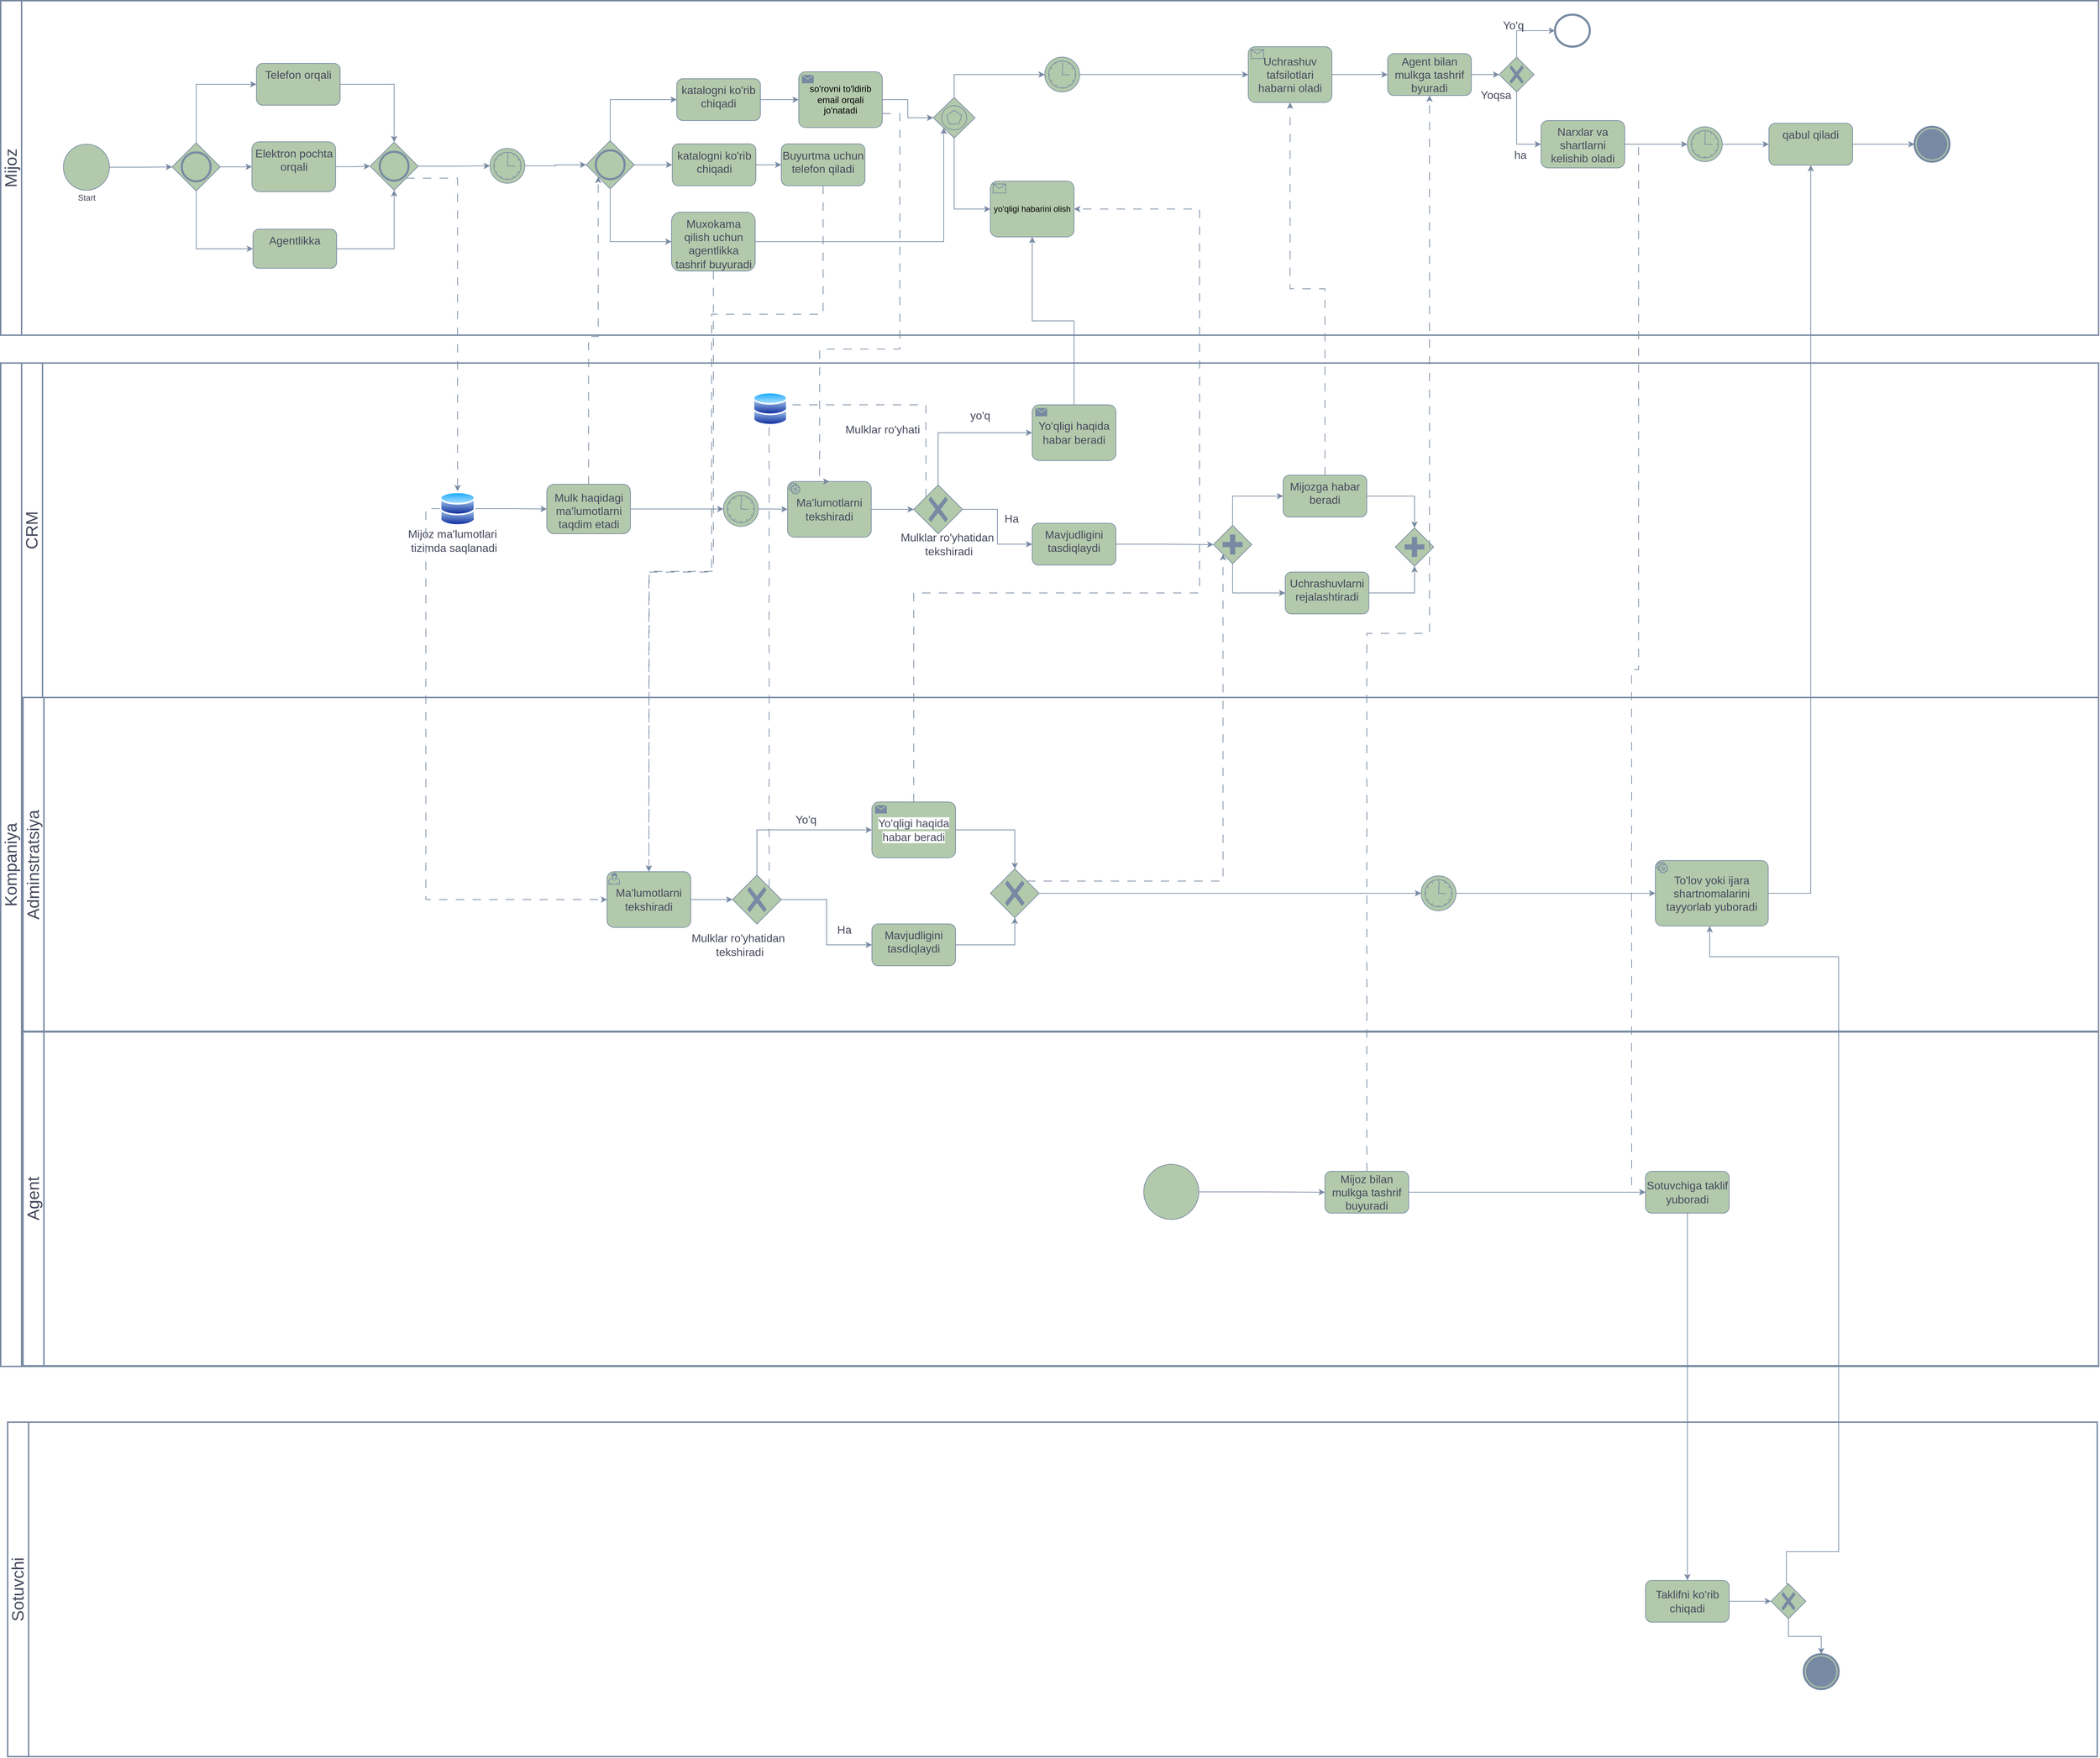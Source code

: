 <mxfile version="24.4.0" type="device">
  <diagram name="Page-1" id="Muw_IWnE4S_z9e0oEd0H">
    <mxGraphModel dx="4080" dy="2490" grid="1" gridSize="10" guides="1" tooltips="1" connect="1" arrows="1" fold="1" page="1" pageScale="1" pageWidth="850" pageHeight="1100" background="none" math="0" shadow="0">
      <root>
        <mxCell id="0" />
        <mxCell id="1" parent="0" />
        <mxCell id="P2PRxjS-ENiuFusFij3p-1" value="&lt;font style=&quot;font-size: 24px;&quot;&gt;Mijoz&lt;/font&gt;" style="swimlane;html=1;startSize=30;fontStyle=0;collapsible=0;horizontal=0;swimlaneLine=1;swimlaneFillColor=none;strokeWidth=2;whiteSpace=wrap;fillColor=none;strokeColor=#788AA3;labelBackgroundColor=none;fontColor=#46495D;" parent="1" vertex="1">
          <mxGeometry x="190" y="160" width="3010" height="480" as="geometry" />
        </mxCell>
        <mxCell id="P2PRxjS-ENiuFusFij3p-2" value="" style="ellipse;whiteSpace=wrap;html=1;aspect=fixed;fillColor=#B2C9AB;labelBackgroundColor=none;strokeColor=#788AA3;fontColor=#46495D;" parent="P2PRxjS-ENiuFusFij3p-1" vertex="1">
          <mxGeometry x="90" y="206" width="66" height="66" as="geometry" />
        </mxCell>
        <mxCell id="P2PRxjS-ENiuFusFij3p-15" value="&lt;font style=&quot;font-size: 16px;&quot;&gt;Telefon orqali&lt;/font&gt;" style="rounded=1;whiteSpace=wrap;html=1;verticalAlign=top;labelBackgroundColor=none;fillColor=#B2C9AB;fontSize=13;strokeColor=#788AA3;fontColor=#46495D;" parent="P2PRxjS-ENiuFusFij3p-1" vertex="1">
          <mxGeometry x="367" y="90" width="120" height="60" as="geometry" />
        </mxCell>
        <mxCell id="P2PRxjS-ENiuFusFij3p-35" value="" style="edgeStyle=orthogonalEdgeStyle;rounded=0;orthogonalLoop=1;jettySize=auto;html=1;labelBackgroundColor=none;strokeColor=#788AA3;fontColor=default;" parent="P2PRxjS-ENiuFusFij3p-1" source="P2PRxjS-ENiuFusFij3p-16" target="P2PRxjS-ENiuFusFij3p-34" edge="1">
          <mxGeometry relative="1" as="geometry" />
        </mxCell>
        <mxCell id="P2PRxjS-ENiuFusFij3p-16" value="" style="points=[[0.25,0.25,0],[0.5,0,0],[0.75,0.25,0],[1,0.5,0],[0.75,0.75,0],[0.5,1,0],[0.25,0.75,0],[0,0.5,0]];shape=mxgraph.bpmn.gateway2;html=1;verticalLabelPosition=bottom;labelBackgroundColor=none;verticalAlign=top;align=center;perimeter=rhombusPerimeter;outlineConnect=0;outline=end;symbol=general;fontSize=13;fillColor=#B2C9AB;strokeColor=#788AA3;fontColor=#46495D;" parent="P2PRxjS-ENiuFusFij3p-1" vertex="1">
          <mxGeometry x="530" y="203" width="69" height="69" as="geometry" />
        </mxCell>
        <mxCell id="P2PRxjS-ENiuFusFij3p-7" value="" style="edgeStyle=orthogonalEdgeStyle;rounded=0;orthogonalLoop=1;jettySize=auto;html=1;fontSize=13;exitX=1;exitY=0.5;exitDx=0;exitDy=0;entryX=0.5;entryY=0;entryDx=0;entryDy=0;entryPerimeter=0;labelBackgroundColor=none;strokeColor=#788AA3;fontColor=default;" parent="P2PRxjS-ENiuFusFij3p-1" source="P2PRxjS-ENiuFusFij3p-15" target="P2PRxjS-ENiuFusFij3p-16" edge="1">
          <mxGeometry relative="1" as="geometry">
            <mxPoint x="490" y="110" as="sourcePoint" />
            <mxPoint x="564" y="172" as="targetPoint" />
          </mxGeometry>
        </mxCell>
        <mxCell id="P2PRxjS-ENiuFusFij3p-37" value="" style="edgeStyle=orthogonalEdgeStyle;rounded=0;orthogonalLoop=1;jettySize=auto;html=1;entryX=0;entryY=0.5;entryDx=0;entryDy=0;entryPerimeter=0;labelBackgroundColor=none;strokeColor=#788AA3;fontColor=default;" parent="P2PRxjS-ENiuFusFij3p-1" source="P2PRxjS-ENiuFusFij3p-34" target="P2PRxjS-ENiuFusFij3p-42" edge="1">
          <mxGeometry relative="1" as="geometry">
            <mxPoint x="827" y="237" as="targetPoint" />
          </mxGeometry>
        </mxCell>
        <mxCell id="P2PRxjS-ENiuFusFij3p-34" value="" style="points=[[0.145,0.145,0],[0.5,0,0],[0.855,0.145,0],[1,0.5,0],[0.855,0.855,0],[0.5,1,0],[0.145,0.855,0],[0,0.5,0]];shape=mxgraph.bpmn.event;html=1;verticalLabelPosition=bottom;labelBackgroundColor=none;verticalAlign=top;align=center;perimeter=ellipsePerimeter;outlineConnect=0;aspect=fixed;outline=standard;symbol=timer;fillColor=#B2C9AB;strokeColor=#788AA3;fontColor=#46495D;" parent="P2PRxjS-ENiuFusFij3p-1" vertex="1">
          <mxGeometry x="702" y="212" width="50" height="50" as="geometry" />
        </mxCell>
        <mxCell id="P2PRxjS-ENiuFusFij3p-41" value="" style="edgeStyle=orthogonalEdgeStyle;rounded=0;orthogonalLoop=1;jettySize=auto;html=1;exitX=0.5;exitY=0;exitDx=0;exitDy=0;exitPerimeter=0;entryX=0;entryY=0.5;entryDx=0;entryDy=0;fontSize=13;labelBackgroundColor=none;strokeColor=#788AA3;fontColor=default;" parent="P2PRxjS-ENiuFusFij3p-1" source="P2PRxjS-ENiuFusFij3p-42" target="P2PRxjS-ENiuFusFij3p-53" edge="1">
          <mxGeometry relative="1" as="geometry">
            <mxPoint x="964" y="141" as="targetPoint" />
          </mxGeometry>
        </mxCell>
        <mxCell id="P2PRxjS-ENiuFusFij3p-42" value="" style="points=[[0.25,0.25,0],[0.5,0,0],[0.75,0.25,0],[1,0.5,0],[0.75,0.75,0],[0.5,1,0],[0.25,0.75,0],[0,0.5,0]];shape=mxgraph.bpmn.gateway2;html=1;verticalLabelPosition=bottom;labelBackgroundColor=none;verticalAlign=top;align=center;perimeter=rhombusPerimeter;outlineConnect=0;outline=end;symbol=general;fontSize=13;fillColor=#B2C9AB;strokeColor=#788AA3;fontColor=#46495D;" parent="P2PRxjS-ENiuFusFij3p-1" vertex="1">
          <mxGeometry x="840" y="201" width="69" height="69" as="geometry" />
        </mxCell>
        <mxCell id="oHsVKW4s08puyOvw8_Gr-60" value="" style="edgeStyle=orthogonalEdgeStyle;rounded=0;orthogonalLoop=1;jettySize=auto;html=1;entryX=0;entryY=0.5;entryDx=0;entryDy=0;entryPerimeter=0;labelBackgroundColor=none;strokeColor=#788AA3;fontColor=default;" parent="P2PRxjS-ENiuFusFij3p-1" source="P2PRxjS-ENiuFusFij3p-46" target="oHsVKW4s08puyOvw8_Gr-61" edge="1">
          <mxGeometry relative="1" as="geometry">
            <mxPoint x="1343" y="142" as="targetPoint" />
          </mxGeometry>
        </mxCell>
        <mxCell id="P2PRxjS-ENiuFusFij3p-46" value="&lt;font color=&quot;#000000&quot; style=&quot;font-size: 13px;&quot;&gt;so&#39;rovni to&#39;ldirib email orqali jo&#39;natadi&lt;/font&gt;" style="points=[[0.25,0,0],[0.5,0,0],[0.75,0,0],[1,0.25,0],[1,0.5,0],[1,0.75,0],[0.75,1,0],[0.5,1,0],[0.25,1,0],[0,0.75,0],[0,0.5,0],[0,0.25,0]];shape=mxgraph.bpmn.task;whiteSpace=wrap;rectStyle=rounded;size=10;html=1;container=1;expand=0;collapsible=0;taskMarker=send;fillColor=#B2C9AB;fontColor=#46495D;strokeColor=#788AA3;fontSize=13;labelBackgroundColor=none;" parent="P2PRxjS-ENiuFusFij3p-1" vertex="1">
          <mxGeometry x="1145" y="102" width="120" height="80" as="geometry" />
        </mxCell>
        <mxCell id="UhhCAGkZHBLFQep3mg-K-10" value="" style="edgeStyle=orthogonalEdgeStyle;rounded=0;orthogonalLoop=1;jettySize=auto;html=1;entryX=0.25;entryY=0.75;entryDx=0;entryDy=0;entryPerimeter=0;labelBackgroundColor=none;strokeColor=#788AA3;fontColor=default;" parent="P2PRxjS-ENiuFusFij3p-1" source="P2PRxjS-ENiuFusFij3p-48" target="oHsVKW4s08puyOvw8_Gr-61" edge="1">
          <mxGeometry relative="1" as="geometry">
            <mxPoint x="1162.5" y="345.818" as="targetPoint" />
          </mxGeometry>
        </mxCell>
        <mxCell id="P2PRxjS-ENiuFusFij3p-48" value="&lt;font style=&quot;font-size: 16px;&quot;&gt;Muxokama qilish uchun agentlikka tashrif buyuradi&lt;/font&gt;" style="rounded=1;whiteSpace=wrap;html=1;verticalAlign=top;labelBackgroundColor=none;fillColor=#B2C9AB;fontSize=13;strokeColor=#788AA3;fontColor=#46495D;" parent="P2PRxjS-ENiuFusFij3p-1" vertex="1">
          <mxGeometry x="962.5" y="303.5" width="120" height="84.5" as="geometry" />
        </mxCell>
        <mxCell id="P2PRxjS-ENiuFusFij3p-49" value="" style="edgeStyle=orthogonalEdgeStyle;rounded=0;orthogonalLoop=1;jettySize=auto;html=1;exitX=0.5;exitY=1;exitDx=0;exitDy=0;exitPerimeter=0;entryX=0;entryY=0.5;entryDx=0;entryDy=0;fontSize=13;labelBackgroundColor=none;strokeColor=#788AA3;fontColor=default;" parent="P2PRxjS-ENiuFusFij3p-1" source="P2PRxjS-ENiuFusFij3p-42" target="P2PRxjS-ENiuFusFij3p-48" edge="1">
          <mxGeometry relative="1" as="geometry" />
        </mxCell>
        <mxCell id="oHsVKW4s08puyOvw8_Gr-54" value="" style="edgeStyle=orthogonalEdgeStyle;rounded=0;orthogonalLoop=1;jettySize=auto;html=1;labelBackgroundColor=none;strokeColor=#788AA3;fontColor=default;" parent="P2PRxjS-ENiuFusFij3p-1" source="P2PRxjS-ENiuFusFij3p-51" target="P2PRxjS-ENiuFusFij3p-54" edge="1">
          <mxGeometry relative="1" as="geometry" />
        </mxCell>
        <mxCell id="P2PRxjS-ENiuFusFij3p-51" value="&lt;font style=&quot;font-size: 16px;&quot;&gt;katalogni ko&#39;rib chiqadi&lt;/font&gt;" style="rounded=1;whiteSpace=wrap;html=1;verticalAlign=top;labelBackgroundColor=none;fillColor=#B2C9AB;fontSize=13;strokeColor=#788AA3;fontColor=#46495D;" parent="P2PRxjS-ENiuFusFij3p-1" vertex="1">
          <mxGeometry x="963.5" y="205.5" width="120" height="60" as="geometry" />
        </mxCell>
        <mxCell id="P2PRxjS-ENiuFusFij3p-52" value="" style="edgeStyle=orthogonalEdgeStyle;rounded=0;orthogonalLoop=1;jettySize=auto;html=1;fontSize=13;labelBackgroundColor=none;strokeColor=#788AA3;fontColor=default;" parent="P2PRxjS-ENiuFusFij3p-1" source="P2PRxjS-ENiuFusFij3p-42" target="P2PRxjS-ENiuFusFij3p-51" edge="1">
          <mxGeometry relative="1" as="geometry" />
        </mxCell>
        <mxCell id="oHsVKW4s08puyOvw8_Gr-56" value="" style="edgeStyle=orthogonalEdgeStyle;rounded=0;orthogonalLoop=1;jettySize=auto;html=1;entryX=0;entryY=0.5;entryDx=0;entryDy=0;entryPerimeter=0;labelBackgroundColor=none;strokeColor=#788AA3;fontColor=default;" parent="P2PRxjS-ENiuFusFij3p-1" source="P2PRxjS-ENiuFusFij3p-53" target="P2PRxjS-ENiuFusFij3p-46" edge="1">
          <mxGeometry relative="1" as="geometry">
            <mxPoint x="1170" y="142" as="targetPoint" />
          </mxGeometry>
        </mxCell>
        <mxCell id="P2PRxjS-ENiuFusFij3p-53" value="&lt;font style=&quot;font-size: 16px;&quot;&gt;katalogni ko&#39;rib chiqadi&lt;/font&gt;" style="rounded=1;whiteSpace=wrap;html=1;verticalAlign=top;labelBackgroundColor=none;fillColor=#B2C9AB;fontSize=13;strokeColor=#788AA3;fontColor=#46495D;" parent="P2PRxjS-ENiuFusFij3p-1" vertex="1">
          <mxGeometry x="970" y="112" width="120" height="60" as="geometry" />
        </mxCell>
        <mxCell id="P2PRxjS-ENiuFusFij3p-54" value="&lt;span style=&quot;font-size: 16px;&quot;&gt;Buyurtma uchun telefon qiladi&lt;/span&gt;" style="rounded=1;whiteSpace=wrap;html=1;verticalAlign=top;labelBackgroundColor=none;fillColor=#B2C9AB;fontSize=13;strokeColor=#788AA3;fontColor=#46495D;" parent="P2PRxjS-ENiuFusFij3p-1" vertex="1">
          <mxGeometry x="1120" y="205.5" width="120" height="60" as="geometry" />
        </mxCell>
        <mxCell id="oHsVKW4s08puyOvw8_Gr-64" value="" style="edgeStyle=orthogonalEdgeStyle;rounded=0;orthogonalLoop=1;jettySize=auto;html=1;entryX=0;entryY=0.5;entryDx=0;entryDy=0;entryPerimeter=0;exitX=0.5;exitY=1;exitDx=0;exitDy=0;exitPerimeter=0;labelBackgroundColor=none;strokeColor=#788AA3;fontColor=default;" parent="P2PRxjS-ENiuFusFij3p-1" source="oHsVKW4s08puyOvw8_Gr-61" target="oHsVKW4s08puyOvw8_Gr-62" edge="1">
          <mxGeometry relative="1" as="geometry">
            <mxPoint x="1436" y="142" as="targetPoint" />
          </mxGeometry>
        </mxCell>
        <mxCell id="oHsVKW4s08puyOvw8_Gr-68" value="" style="edgeStyle=orthogonalEdgeStyle;rounded=0;orthogonalLoop=1;jettySize=auto;html=1;exitX=0.5;exitY=0;exitDx=0;exitDy=0;exitPerimeter=0;entryX=0;entryY=0.5;entryDx=0;entryDy=0;entryPerimeter=0;labelBackgroundColor=none;strokeColor=#788AA3;fontColor=default;" parent="P2PRxjS-ENiuFusFij3p-1" source="oHsVKW4s08puyOvw8_Gr-61" target="oHsVKW4s08puyOvw8_Gr-67" edge="1">
          <mxGeometry relative="1" as="geometry" />
        </mxCell>
        <mxCell id="oHsVKW4s08puyOvw8_Gr-61" value="" style="points=[[0.25,0.25,0],[0.5,0,0],[0.75,0.25,0],[1,0.5,0],[0.75,0.75,0],[0.5,1,0],[0.25,0.75,0],[0,0.5,0]];shape=mxgraph.bpmn.gateway2;html=1;verticalLabelPosition=bottom;labelBackgroundColor=none;verticalAlign=top;align=center;perimeter=rhombusPerimeter;outlineConnect=0;outline=eventInt;symbol=multiple;fillColor=#B2C9AB;strokeColor=#788AA3;fontColor=#46495D;" parent="P2PRxjS-ENiuFusFij3p-1" vertex="1">
          <mxGeometry x="1338" y="139" width="60" height="58" as="geometry" />
        </mxCell>
        <mxCell id="oHsVKW4s08puyOvw8_Gr-62" value="&lt;font color=&quot;#000000&quot;&gt;yo&#39;qligi habarini olish&lt;/font&gt;" style="points=[[0.25,0,0],[0.5,0,0],[0.75,0,0],[1,0.25,0],[1,0.5,0],[1,0.75,0],[0.75,1,0],[0.5,1,0],[0.25,1,0],[0,0.75,0],[0,0.5,0],[0,0.25,0]];shape=mxgraph.bpmn.task;whiteSpace=wrap;rectStyle=rounded;size=10;html=1;container=1;expand=0;collapsible=0;taskMarker=receive;fillColor=#B2C9AB;fontColor=#46495D;strokeColor=#788AA3;labelBackgroundColor=none;" parent="P2PRxjS-ENiuFusFij3p-1" vertex="1">
          <mxGeometry x="1420" y="259" width="120" height="80" as="geometry" />
        </mxCell>
        <mxCell id="UhhCAGkZHBLFQep3mg-K-33" value="" style="edgeStyle=orthogonalEdgeStyle;rounded=0;orthogonalLoop=1;jettySize=auto;html=1;entryX=0;entryY=0.5;entryDx=0;entryDy=0;entryPerimeter=0;labelBackgroundColor=none;strokeColor=#788AA3;fontColor=default;" parent="P2PRxjS-ENiuFusFij3p-1" source="oHsVKW4s08puyOvw8_Gr-67" target="UhhCAGkZHBLFQep3mg-K-34" edge="1">
          <mxGeometry relative="1" as="geometry">
            <mxPoint x="1760" y="105" as="targetPoint" />
          </mxGeometry>
        </mxCell>
        <mxCell id="oHsVKW4s08puyOvw8_Gr-67" value="" style="points=[[0.145,0.145,0],[0.5,0,0],[0.855,0.145,0],[1,0.5,0],[0.855,0.855,0],[0.5,1,0],[0.145,0.855,0],[0,0.5,0]];shape=mxgraph.bpmn.event;html=1;verticalLabelPosition=bottom;labelBackgroundColor=none;verticalAlign=top;align=center;perimeter=ellipsePerimeter;outlineConnect=0;aspect=fixed;outline=standard;symbol=timer;fillColor=#B2C9AB;strokeColor=#788AA3;fontColor=#46495D;" parent="P2PRxjS-ENiuFusFij3p-1" vertex="1">
          <mxGeometry x="1498" y="81" width="50" height="50" as="geometry" />
        </mxCell>
        <mxCell id="eRB11h-_Cm3Q-JwmmqmC-2" value="" style="edgeStyle=orthogonalEdgeStyle;rounded=0;orthogonalLoop=1;jettySize=auto;html=1;labelBackgroundColor=none;strokeColor=#788AA3;fontColor=default;" parent="P2PRxjS-ENiuFusFij3p-1" source="UhhCAGkZHBLFQep3mg-K-34" target="eRB11h-_Cm3Q-JwmmqmC-1" edge="1">
          <mxGeometry relative="1" as="geometry" />
        </mxCell>
        <mxCell id="UhhCAGkZHBLFQep3mg-K-34" value="&lt;font style=&quot;font-size: 16px;&quot;&gt;Uchrashuv tafsilotlari habarni oladi&lt;/font&gt;" style="points=[[0.25,0,0],[0.5,0,0],[0.75,0,0],[1,0.25,0],[1,0.5,0],[1,0.75,0],[0.75,1,0],[0.5,1,0],[0.25,1,0],[0,0.75,0],[0,0.5,0],[0,0.25,0]];shape=mxgraph.bpmn.task;whiteSpace=wrap;rectStyle=rounded;size=10;html=1;container=1;expand=0;collapsible=0;taskMarker=receive;fillColor=#B2C9AB;labelBackgroundColor=none;strokeColor=#788AA3;fontColor=#46495D;" parent="P2PRxjS-ENiuFusFij3p-1" vertex="1">
          <mxGeometry x="1790" y="66" width="120" height="80" as="geometry" />
        </mxCell>
        <mxCell id="eRB11h-_Cm3Q-JwmmqmC-4" value="" style="edgeStyle=orthogonalEdgeStyle;rounded=0;orthogonalLoop=1;jettySize=auto;html=1;labelBackgroundColor=none;strokeColor=#788AA3;fontColor=default;" parent="P2PRxjS-ENiuFusFij3p-1" source="eRB11h-_Cm3Q-JwmmqmC-1" target="eRB11h-_Cm3Q-JwmmqmC-3" edge="1">
          <mxGeometry relative="1" as="geometry" />
        </mxCell>
        <mxCell id="eRB11h-_Cm3Q-JwmmqmC-1" value="&lt;font style=&quot;font-size: 16px;&quot;&gt;Agent bilan mulkga tashrif byuradi&lt;/font&gt;" style="rounded=1;whiteSpace=wrap;html=1;fillColor=#B2C9AB;labelBackgroundColor=none;strokeColor=#788AA3;fontColor=#46495D;" parent="P2PRxjS-ENiuFusFij3p-1" vertex="1">
          <mxGeometry x="1990" y="76" width="120" height="60" as="geometry" />
        </mxCell>
        <mxCell id="eRB11h-_Cm3Q-JwmmqmC-6" value="" style="edgeStyle=orthogonalEdgeStyle;rounded=0;orthogonalLoop=1;jettySize=auto;html=1;exitX=0.5;exitY=1;exitDx=0;exitDy=0;exitPerimeter=0;entryX=0;entryY=0.5;entryDx=0;entryDy=0;labelBackgroundColor=none;strokeColor=#788AA3;fontColor=default;" parent="P2PRxjS-ENiuFusFij3p-1" source="eRB11h-_Cm3Q-JwmmqmC-3" target="eRB11h-_Cm3Q-JwmmqmC-5" edge="1">
          <mxGeometry relative="1" as="geometry" />
        </mxCell>
        <mxCell id="eRB11h-_Cm3Q-JwmmqmC-8" value="" style="edgeStyle=orthogonalEdgeStyle;rounded=0;orthogonalLoop=1;jettySize=auto;html=1;exitX=0.5;exitY=0;exitDx=0;exitDy=0;exitPerimeter=0;entryX=0;entryY=0.5;entryDx=0;entryDy=0;labelBackgroundColor=none;strokeColor=#788AA3;fontColor=default;" parent="P2PRxjS-ENiuFusFij3p-1" source="eRB11h-_Cm3Q-JwmmqmC-3" target="eRB11h-_Cm3Q-JwmmqmC-7" edge="1">
          <mxGeometry relative="1" as="geometry" />
        </mxCell>
        <mxCell id="eRB11h-_Cm3Q-JwmmqmC-3" value="" style="points=[[0.25,0.25,0],[0.5,0,0],[0.75,0.25,0],[1,0.5,0],[0.75,0.75,0],[0.5,1,0],[0.25,0.75,0],[0,0.5,0]];shape=mxgraph.bpmn.gateway2;html=1;verticalLabelPosition=bottom;labelBackgroundColor=none;verticalAlign=top;align=center;perimeter=rhombusPerimeter;outlineConnect=0;outline=none;symbol=none;gwType=exclusive;fillColor=#B2C9AB;strokeColor=#788AA3;fontColor=#46495D;" parent="P2PRxjS-ENiuFusFij3p-1" vertex="1">
          <mxGeometry x="2150" y="81" width="50" height="50" as="geometry" />
        </mxCell>
        <mxCell id="7A8SeE4ZZcoJe42ARwbm-13" value="" style="edgeStyle=orthogonalEdgeStyle;rounded=0;orthogonalLoop=1;jettySize=auto;html=1;entryX=0;entryY=0.5;entryDx=0;entryDy=0;entryPerimeter=0;labelBackgroundColor=none;strokeColor=#788AA3;fontColor=default;" parent="P2PRxjS-ENiuFusFij3p-1" source="eRB11h-_Cm3Q-JwmmqmC-5" target="7A8SeE4ZZcoJe42ARwbm-14" edge="1">
          <mxGeometry relative="1" as="geometry">
            <mxPoint x="2410" y="206" as="targetPoint" />
          </mxGeometry>
        </mxCell>
        <mxCell id="eRB11h-_Cm3Q-JwmmqmC-5" value="&lt;font style=&quot;font-size: 16px;&quot;&gt;Narxlar va shartlarni kelishib oladi&lt;/font&gt;" style="rounded=1;whiteSpace=wrap;html=1;verticalAlign=top;labelBackgroundColor=none;fillColor=#B2C9AB;strokeColor=#788AA3;fontColor=#46495D;" parent="P2PRxjS-ENiuFusFij3p-1" vertex="1">
          <mxGeometry x="2210" y="172" width="120" height="68" as="geometry" />
        </mxCell>
        <mxCell id="eRB11h-_Cm3Q-JwmmqmC-7" value="" style="ellipse;whiteSpace=wrap;html=1;verticalAlign=top;labelBackgroundColor=none;fillColor=none;strokeWidth=3;strokeColor=#788AA3;fontColor=#46495D;" parent="P2PRxjS-ENiuFusFij3p-1" vertex="1">
          <mxGeometry x="2230" y="20" width="50" height="46" as="geometry" />
        </mxCell>
        <mxCell id="LVRPw6VcrYRV_mDkY6FG-1" value="&lt;font style=&quot;font-size: 16px;&quot;&gt;Yoqsa&lt;/font&gt;" style="text;html=1;align=center;verticalAlign=middle;resizable=0;points=[];autosize=1;strokeColor=none;fillColor=none;labelBackgroundColor=none;fontColor=#46495D;" parent="P2PRxjS-ENiuFusFij3p-1" vertex="1">
          <mxGeometry x="2110" y="120" width="70" height="30" as="geometry" />
        </mxCell>
        <mxCell id="LVRPw6VcrYRV_mDkY6FG-2" value="&lt;font style=&quot;font-size: 16px;&quot;&gt;ha&lt;/font&gt;" style="text;html=1;align=center;verticalAlign=middle;resizable=0;points=[];autosize=1;strokeColor=none;fillColor=none;labelBackgroundColor=none;fontColor=#46495D;" parent="P2PRxjS-ENiuFusFij3p-1" vertex="1">
          <mxGeometry x="2160" y="206" width="40" height="30" as="geometry" />
        </mxCell>
        <mxCell id="LVRPw6VcrYRV_mDkY6FG-3" value="&lt;span style=&quot;font-size: 16px;&quot;&gt;Yo&#39;q&lt;/span&gt;" style="text;html=1;align=center;verticalAlign=middle;resizable=0;points=[];autosize=1;strokeColor=none;fillColor=none;labelBackgroundColor=none;fontColor=#46495D;" parent="P2PRxjS-ENiuFusFij3p-1" vertex="1">
          <mxGeometry x="2145" y="20" width="50" height="30" as="geometry" />
        </mxCell>
        <mxCell id="7A8SeE4ZZcoJe42ARwbm-44" value="" style="edgeStyle=orthogonalEdgeStyle;rounded=0;orthogonalLoop=1;jettySize=auto;html=1;labelBackgroundColor=none;strokeColor=#788AA3;fontColor=default;" parent="P2PRxjS-ENiuFusFij3p-1" source="7A8SeE4ZZcoJe42ARwbm-14" target="7A8SeE4ZZcoJe42ARwbm-43" edge="1">
          <mxGeometry relative="1" as="geometry" />
        </mxCell>
        <mxCell id="7A8SeE4ZZcoJe42ARwbm-14" value="" style="points=[[0.145,0.145,0],[0.5,0,0],[0.855,0.145,0],[1,0.5,0],[0.855,0.855,0],[0.5,1,0],[0.145,0.855,0],[0,0.5,0]];shape=mxgraph.bpmn.event;html=1;verticalLabelPosition=bottom;labelBackgroundColor=none;verticalAlign=top;align=center;perimeter=ellipsePerimeter;outlineConnect=0;aspect=fixed;outline=standard;symbol=timer;fillColor=#B2C9AB;strokeColor=#788AA3;fontColor=#46495D;" parent="P2PRxjS-ENiuFusFij3p-1" vertex="1">
          <mxGeometry x="2420" y="181" width="50" height="50" as="geometry" />
        </mxCell>
        <mxCell id="7A8SeE4ZZcoJe42ARwbm-48" value="" style="edgeStyle=orthogonalEdgeStyle;rounded=0;orthogonalLoop=1;jettySize=auto;html=1;entryX=0;entryY=0.5;entryDx=0;entryDy=0;entryPerimeter=0;labelBackgroundColor=none;strokeColor=#788AA3;fontColor=default;" parent="P2PRxjS-ENiuFusFij3p-1" source="7A8SeE4ZZcoJe42ARwbm-43" target="7A8SeE4ZZcoJe42ARwbm-49" edge="1">
          <mxGeometry relative="1" as="geometry">
            <mxPoint x="2757" y="193" as="targetPoint" />
          </mxGeometry>
        </mxCell>
        <mxCell id="7A8SeE4ZZcoJe42ARwbm-43" value="&lt;font style=&quot;font-size: 16px;&quot;&gt;qabul qiladi&lt;/font&gt;" style="rounded=1;whiteSpace=wrap;html=1;verticalAlign=top;labelBackgroundColor=none;fillColor=#B2C9AB;strokeColor=#788AA3;fontColor=#46495D;" parent="P2PRxjS-ENiuFusFij3p-1" vertex="1">
          <mxGeometry x="2537" y="176" width="120" height="60" as="geometry" />
        </mxCell>
        <mxCell id="7A8SeE4ZZcoJe42ARwbm-49" value="" style="points=[[0.145,0.145,0],[0.5,0,0],[0.855,0.145,0],[1,0.5,0],[0.855,0.855,0],[0.5,1,0],[0.145,0.855,0],[0,0.5,0]];shape=mxgraph.bpmn.event;html=1;verticalLabelPosition=bottom;labelBackgroundColor=none;verticalAlign=top;align=center;perimeter=ellipsePerimeter;outlineConnect=0;aspect=fixed;outline=end;symbol=terminate;strokeColor=#788AA3;fillColor=#B2C9AB;fontColor=#46495D;" parent="P2PRxjS-ENiuFusFij3p-1" vertex="1">
          <mxGeometry x="2746" y="181" width="50" height="50" as="geometry" />
        </mxCell>
        <mxCell id="lbNyZvFN1gNNuM-VYgv_-1" value="Start&lt;div&gt;&lt;br&gt;&lt;/div&gt;" style="text;html=1;align=center;verticalAlign=middle;resizable=0;points=[];autosize=1;strokeColor=none;fillColor=none;labelBackgroundColor=none;fontColor=#46495D;" parent="P2PRxjS-ENiuFusFij3p-1" vertex="1">
          <mxGeometry x="98" y="270" width="50" height="40" as="geometry" />
        </mxCell>
        <mxCell id="P2PRxjS-ENiuFusFij3p-3" value="" style="edgeStyle=orthogonalEdgeStyle;rounded=0;orthogonalLoop=1;jettySize=auto;html=1;exitX=0.5;exitY=0;exitDx=0;exitDy=0;exitPerimeter=0;entryX=0;entryY=0.5;entryDx=0;entryDy=0;fontSize=13;labelBackgroundColor=none;strokeColor=#788AA3;fontColor=default;" parent="1" source="P2PRxjS-ENiuFusFij3p-6" target="P2PRxjS-ENiuFusFij3p-15" edge="1">
          <mxGeometry relative="1" as="geometry">
            <mxPoint x="554" y="209" as="targetPoint" />
          </mxGeometry>
        </mxCell>
        <mxCell id="P2PRxjS-ENiuFusFij3p-4" value="" style="edgeStyle=orthogonalEdgeStyle;rounded=0;orthogonalLoop=1;jettySize=auto;html=1;fontSize=13;labelBackgroundColor=none;strokeColor=#788AA3;fontColor=default;" parent="1" source="P2PRxjS-ENiuFusFij3p-6" target="P2PRxjS-ENiuFusFij3p-9" edge="1">
          <mxGeometry relative="1" as="geometry" />
        </mxCell>
        <mxCell id="P2PRxjS-ENiuFusFij3p-5" value="" style="edgeStyle=orthogonalEdgeStyle;rounded=0;orthogonalLoop=1;jettySize=auto;html=1;entryX=0;entryY=0.5;entryDx=0;entryDy=0;exitX=0.5;exitY=1;exitDx=0;exitDy=0;exitPerimeter=0;fontSize=13;labelBackgroundColor=none;strokeColor=#788AA3;fontColor=default;" parent="1" source="P2PRxjS-ENiuFusFij3p-6" target="P2PRxjS-ENiuFusFij3p-11" edge="1">
          <mxGeometry relative="1" as="geometry" />
        </mxCell>
        <mxCell id="P2PRxjS-ENiuFusFij3p-6" value="" style="points=[[0.25,0.25,0],[0.5,0,0],[0.75,0.25,0],[1,0.5,0],[0.75,0.75,0],[0.5,1,0],[0.25,0.75,0],[0,0.5,0]];shape=mxgraph.bpmn.gateway2;html=1;verticalLabelPosition=bottom;labelBackgroundColor=none;verticalAlign=top;align=center;perimeter=rhombusPerimeter;outlineConnect=0;outline=end;symbol=general;fontSize=13;fillColor=#B2C9AB;strokeColor=#788AA3;fontColor=#46495D;" parent="1" vertex="1">
          <mxGeometry x="436" y="364" width="69" height="69" as="geometry" />
        </mxCell>
        <mxCell id="P2PRxjS-ENiuFusFij3p-8" value="" style="edgeStyle=orthogonalEdgeStyle;rounded=0;orthogonalLoop=1;jettySize=auto;html=1;fontSize=13;entryX=0;entryY=0.5;entryDx=0;entryDy=0;entryPerimeter=0;labelBackgroundColor=none;strokeColor=#788AA3;fontColor=default;" parent="1" source="P2PRxjS-ENiuFusFij3p-9" target="P2PRxjS-ENiuFusFij3p-16" edge="1">
          <mxGeometry relative="1" as="geometry">
            <mxPoint x="713" y="399" as="targetPoint" />
          </mxGeometry>
        </mxCell>
        <mxCell id="P2PRxjS-ENiuFusFij3p-9" value="&lt;font style=&quot;font-size: 16px;&quot;&gt;Elektron pochta orqali&lt;/font&gt;" style="rounded=1;whiteSpace=wrap;html=1;verticalAlign=top;labelBackgroundColor=none;fillColor=#B2C9AB;fontSize=13;strokeColor=#788AA3;fontColor=#46495D;" parent="1" vertex="1">
          <mxGeometry x="550.5" y="362.5" width="120" height="71.5" as="geometry" />
        </mxCell>
        <mxCell id="P2PRxjS-ENiuFusFij3p-10" value="" style="edgeStyle=orthogonalEdgeStyle;rounded=0;orthogonalLoop=1;jettySize=auto;html=1;fontSize=13;entryX=0.5;entryY=1;entryDx=0;entryDy=0;entryPerimeter=0;labelBackgroundColor=none;strokeColor=#788AA3;fontColor=default;" parent="1" source="P2PRxjS-ENiuFusFij3p-11" target="P2PRxjS-ENiuFusFij3p-16" edge="1">
          <mxGeometry relative="1" as="geometry">
            <mxPoint x="748" y="433" as="targetPoint" />
          </mxGeometry>
        </mxCell>
        <mxCell id="P2PRxjS-ENiuFusFij3p-11" value="&lt;font style=&quot;font-size: 16px;&quot;&gt;Agentlikka&lt;/font&gt;" style="rounded=1;whiteSpace=wrap;html=1;verticalAlign=top;labelBackgroundColor=none;fontSize=13;fillColor=#B2C9AB;strokeColor=#788AA3;fontColor=#46495D;" parent="1" vertex="1">
          <mxGeometry x="552" y="488" width="120" height="56" as="geometry" />
        </mxCell>
        <mxCell id="P2PRxjS-ENiuFusFij3p-14" value="" style="edgeStyle=orthogonalEdgeStyle;rounded=0;orthogonalLoop=1;jettySize=auto;html=1;labelBackgroundColor=none;strokeColor=#788AA3;fontColor=default;" parent="1" source="P2PRxjS-ENiuFusFij3p-2" target="P2PRxjS-ENiuFusFij3p-6" edge="1">
          <mxGeometry relative="1" as="geometry" />
        </mxCell>
        <mxCell id="P2PRxjS-ENiuFusFij3p-22" value="&lt;span style=&quot;font-size: 24px;&quot;&gt;Kompaniya&lt;/span&gt;" style="swimlane;html=1;startSize=30;fontStyle=0;collapsible=0;horizontal=0;swimlaneLine=1;swimlaneFillColor=none;strokeWidth=2;whiteSpace=wrap;fillColor=none;labelBackgroundColor=none;strokeColor=#788AA3;fontColor=#46495D;" parent="1" vertex="1">
          <mxGeometry x="190" y="680" width="3010" height="1440" as="geometry" />
        </mxCell>
        <mxCell id="P2PRxjS-ENiuFusFij3p-17" value="&lt;span style=&quot;font-size: 24px;&quot;&gt;CRM&lt;/span&gt;" style="swimlane;html=1;startSize=30;fontStyle=0;collapsible=0;horizontal=0;swimlaneLine=1;swimlaneFillColor=none;strokeWidth=2;whiteSpace=wrap;fillColor=none;labelBackgroundColor=none;strokeColor=#788AA3;fontColor=#46495D;" parent="P2PRxjS-ENiuFusFij3p-22" vertex="1">
          <mxGeometry x="30" width="2980" height="480" as="geometry" />
        </mxCell>
        <mxCell id="P2PRxjS-ENiuFusFij3p-33" value="" style="edgeStyle=orthogonalEdgeStyle;rounded=0;orthogonalLoop=1;jettySize=auto;html=1;labelBackgroundColor=none;strokeColor=#788AA3;fontColor=default;" parent="P2PRxjS-ENiuFusFij3p-17" source="P2PRxjS-ENiuFusFij3p-28" target="P2PRxjS-ENiuFusFij3p-32" edge="1">
          <mxGeometry relative="1" as="geometry" />
        </mxCell>
        <mxCell id="P2PRxjS-ENiuFusFij3p-28" value="" style="image;aspect=fixed;perimeter=ellipsePerimeter;html=1;align=center;shadow=0;dashed=0;spacingTop=3;image=img/lib/active_directory/databases.svg;labelBackgroundColor=none;fillColor=#B2C9AB;strokeColor=#788AA3;fontColor=#46495D;" parent="P2PRxjS-ENiuFusFij3p-17" vertex="1">
          <mxGeometry x="600" y="184" width="51.02" height="50" as="geometry" />
        </mxCell>
        <mxCell id="P2PRxjS-ENiuFusFij3p-31" value="&lt;font style=&quot;font-size: 16px;&quot;&gt;Mijoz ma&#39;lumotlari&amp;nbsp;&lt;/font&gt;&lt;div&gt;&lt;font style=&quot;font-size: 16px;&quot;&gt;tizimda saqlanadi&lt;/font&gt;&lt;/div&gt;" style="text;html=1;align=center;verticalAlign=middle;resizable=0;points=[];autosize=1;strokeColor=none;fillColor=none;labelBackgroundColor=none;fontColor=#46495D;" parent="P2PRxjS-ENiuFusFij3p-17" vertex="1">
          <mxGeometry x="540" y="230" width="160" height="50" as="geometry" />
        </mxCell>
        <mxCell id="P2PRxjS-ENiuFusFij3p-57" value="" style="edgeStyle=orthogonalEdgeStyle;rounded=0;orthogonalLoop=1;jettySize=auto;html=1;labelBackgroundColor=none;strokeColor=#788AA3;fontColor=default;" parent="P2PRxjS-ENiuFusFij3p-17" source="P2PRxjS-ENiuFusFij3p-32" target="P2PRxjS-ENiuFusFij3p-56" edge="1">
          <mxGeometry relative="1" as="geometry" />
        </mxCell>
        <mxCell id="P2PRxjS-ENiuFusFij3p-32" value="&lt;font style=&quot;font-size: 16px;&quot;&gt;Mulk haqidagi ma&#39;lumotlarni taqdim etadi&lt;/font&gt;" style="rounded=1;whiteSpace=wrap;html=1;verticalAlign=top;labelBackgroundColor=none;shadow=0;dashed=0;spacingTop=3;fillColor=#B2C9AB;strokeColor=#788AA3;fontColor=#46495D;" parent="P2PRxjS-ENiuFusFij3p-17" vertex="1">
          <mxGeometry x="753.53" y="174" width="120" height="71" as="geometry" />
        </mxCell>
        <mxCell id="P2PRxjS-ENiuFusFij3p-59" value="" style="edgeStyle=orthogonalEdgeStyle;rounded=0;orthogonalLoop=1;jettySize=auto;html=1;entryX=0;entryY=0.5;entryDx=0;entryDy=0;entryPerimeter=0;labelBackgroundColor=none;strokeColor=#788AA3;fontColor=default;" parent="P2PRxjS-ENiuFusFij3p-17" source="P2PRxjS-ENiuFusFij3p-56" target="oHsVKW4s08puyOvw8_Gr-28" edge="1">
          <mxGeometry relative="1" as="geometry">
            <mxPoint x="1085" y="209.5" as="targetPoint" />
          </mxGeometry>
        </mxCell>
        <mxCell id="P2PRxjS-ENiuFusFij3p-56" value="" style="points=[[0.145,0.145,0],[0.5,0,0],[0.855,0.145,0],[1,0.5,0],[0.855,0.855,0],[0.5,1,0],[0.145,0.855,0],[0,0.5,0]];shape=mxgraph.bpmn.event;html=1;verticalLabelPosition=bottom;labelBackgroundColor=none;verticalAlign=top;align=center;perimeter=ellipsePerimeter;outlineConnect=0;aspect=fixed;outline=standard;symbol=timer;fillColor=#B2C9AB;strokeColor=#788AA3;fontColor=#46495D;" parent="P2PRxjS-ENiuFusFij3p-17" vertex="1">
          <mxGeometry x="1007" y="184.5" width="50" height="50" as="geometry" />
        </mxCell>
        <mxCell id="oHsVKW4s08puyOvw8_Gr-22" value="" style="edgeStyle=orthogonalEdgeStyle;rounded=0;orthogonalLoop=1;jettySize=auto;html=1;exitX=1;exitY=0.5;exitDx=0;exitDy=0;exitPerimeter=0;labelBackgroundColor=none;strokeColor=#788AA3;fontColor=default;" parent="P2PRxjS-ENiuFusFij3p-17" source="oHsVKW4s08puyOvw8_Gr-28" target="oHsVKW4s08puyOvw8_Gr-21" edge="1">
          <mxGeometry relative="1" as="geometry">
            <mxPoint x="1205" y="209.471" as="sourcePoint" />
          </mxGeometry>
        </mxCell>
        <mxCell id="TkkY6TnRePWREVbF3Hyt-9" value="" style="image;aspect=fixed;perimeter=ellipsePerimeter;html=1;align=center;shadow=0;dashed=0;spacingTop=3;image=img/lib/active_directory/databases.svg;labelBackgroundColor=none;fillColor=#B2C9AB;strokeColor=#788AA3;fontColor=#46495D;" parent="P2PRxjS-ENiuFusFij3p-17" vertex="1">
          <mxGeometry x="1049" y="41" width="50" height="49" as="geometry" />
        </mxCell>
        <mxCell id="TkkY6TnRePWREVbF3Hyt-10" value="&lt;font style=&quot;font-size: 16px;&quot;&gt;Mulklar ro&#39;yhati&lt;/font&gt;" style="text;html=1;align=center;verticalAlign=middle;resizable=0;points=[];autosize=1;strokeColor=none;fillColor=none;labelBackgroundColor=none;fontColor=#46495D;" parent="P2PRxjS-ENiuFusFij3p-17" vertex="1">
          <mxGeometry x="1170" y="80" width="130" height="30" as="geometry" />
        </mxCell>
        <mxCell id="oHsVKW4s08puyOvw8_Gr-26" value="" style="edgeStyle=orthogonalEdgeStyle;rounded=0;orthogonalLoop=1;jettySize=auto;html=1;exitX=0.5;exitY=0;exitDx=0;exitDy=0;exitPerimeter=0;entryX=0;entryY=0.5;entryDx=0;entryDy=0;entryPerimeter=0;labelBackgroundColor=none;strokeColor=#788AA3;fontColor=default;" parent="P2PRxjS-ENiuFusFij3p-17" source="oHsVKW4s08puyOvw8_Gr-21" target="oHsVKW4s08puyOvw8_Gr-31" edge="1">
          <mxGeometry relative="1" as="geometry">
            <mxPoint x="1430" y="120" as="targetPoint" />
          </mxGeometry>
        </mxCell>
        <mxCell id="oHsVKW4s08puyOvw8_Gr-27" value="" style="edgeStyle=orthogonalEdgeStyle;rounded=0;orthogonalLoop=1;jettySize=auto;html=1;dashed=1;dashPattern=12 12;endArrow=none;endFill=0;exitX=0.25;exitY=0.25;exitDx=0;exitDy=0;exitPerimeter=0;strokeColor=#788AA3;labelBackgroundColor=none;fontColor=default;" parent="P2PRxjS-ENiuFusFij3p-17" source="oHsVKW4s08puyOvw8_Gr-21" target="TkkY6TnRePWREVbF3Hyt-9" edge="1">
          <mxGeometry relative="1" as="geometry">
            <Array as="points">
              <mxPoint x="1297" y="60" />
            </Array>
          </mxGeometry>
        </mxCell>
        <mxCell id="oHsVKW4s08puyOvw8_Gr-53" value="" style="edgeStyle=orthogonalEdgeStyle;rounded=0;orthogonalLoop=1;jettySize=auto;html=1;labelBackgroundColor=none;strokeColor=#788AA3;fontColor=default;" parent="P2PRxjS-ENiuFusFij3p-17" source="oHsVKW4s08puyOvw8_Gr-21" target="oHsVKW4s08puyOvw8_Gr-52" edge="1">
          <mxGeometry relative="1" as="geometry" />
        </mxCell>
        <mxCell id="oHsVKW4s08puyOvw8_Gr-21" value="" style="points=[[0.25,0.25,0],[0.5,0,0],[0.75,0.25,0],[1,0.5,0],[0.75,0.75,0],[0.5,1,0],[0.25,0.75,0],[0,0.5,0]];shape=mxgraph.bpmn.gateway2;html=1;verticalLabelPosition=bottom;labelBackgroundColor=none;verticalAlign=top;align=center;perimeter=rhombusPerimeter;outlineConnect=0;outline=none;symbol=none;gwType=exclusive;fillColor=#B2C9AB;strokeColor=#788AA3;fontColor=#46495D;" parent="P2PRxjS-ENiuFusFij3p-17" vertex="1">
          <mxGeometry x="1280" y="175" width="70" height="70" as="geometry" />
        </mxCell>
        <mxCell id="oHsVKW4s08puyOvw8_Gr-28" value="&lt;font style=&quot;font-size: 16px;&quot;&gt;Ma&#39;lumotlarni tekshiradi&lt;/font&gt;" style="points=[[0.25,0,0],[0.5,0,0],[0.75,0,0],[1,0.25,0],[1,0.5,0],[1,0.75,0],[0.75,1,0],[0.5,1,0],[0.25,1,0],[0,0.75,0],[0,0.5,0],[0,0.25,0]];shape=mxgraph.bpmn.task;whiteSpace=wrap;rectStyle=rounded;size=10;html=1;container=1;expand=0;collapsible=0;taskMarker=service;fillColor=#B2C9AB;labelBackgroundColor=none;strokeColor=#788AA3;fontColor=#46495D;" parent="P2PRxjS-ENiuFusFij3p-17" vertex="1">
          <mxGeometry x="1099" y="170" width="120" height="80" as="geometry" />
        </mxCell>
        <mxCell id="oHsVKW4s08puyOvw8_Gr-29" value="&lt;font style=&quot;font-size: 16px;&quot;&gt;Mulklar ro&#39;yhatidan&amp;nbsp;&lt;/font&gt;&lt;div&gt;&lt;font style=&quot;font-size: 16px;&quot;&gt;tekshiradi&lt;/font&gt;&lt;/div&gt;" style="text;html=1;align=center;verticalAlign=middle;resizable=0;points=[];autosize=1;strokeColor=none;fillColor=none;labelBackgroundColor=none;fontColor=#46495D;" parent="P2PRxjS-ENiuFusFij3p-17" vertex="1">
          <mxGeometry x="1250" y="234.5" width="160" height="50" as="geometry" />
        </mxCell>
        <mxCell id="oHsVKW4s08puyOvw8_Gr-31" value="&lt;span style=&quot;font-size: 16px;&quot;&gt;Yo&#39;qligi haqida habar beradi&lt;/span&gt;" style="points=[[0.25,0,0],[0.5,0,0],[0.75,0,0],[1,0.25,0],[1,0.5,0],[1,0.75,0],[0.75,1,0],[0.5,1,0],[0.25,1,0],[0,0.75,0],[0,0.5,0],[0,0.25,0]];shape=mxgraph.bpmn.task;whiteSpace=wrap;rectStyle=rounded;size=10;html=1;container=1;expand=0;collapsible=0;taskMarker=send;fillColor=#B2C9AB;labelBackgroundColor=none;strokeColor=#788AA3;fontColor=#46495D;" parent="P2PRxjS-ENiuFusFij3p-17" vertex="1">
          <mxGeometry x="1450" y="60" width="120" height="80" as="geometry" />
        </mxCell>
        <mxCell id="oHsVKW4s08puyOvw8_Gr-52" value="&lt;font style=&quot;font-size: 16px;&quot;&gt;Mavjudligini tasdiqlaydi&lt;/font&gt;" style="rounded=1;whiteSpace=wrap;html=1;verticalAlign=top;labelBackgroundColor=none;fillColor=#B2C9AB;strokeColor=#788AA3;fontColor=#46495D;" parent="P2PRxjS-ENiuFusFij3p-17" vertex="1">
          <mxGeometry x="1450" y="230" width="120" height="60" as="geometry" />
        </mxCell>
        <mxCell id="UhhCAGkZHBLFQep3mg-K-6" value="&lt;font style=&quot;font-size: 16px;&quot;&gt;yo&#39;q&lt;/font&gt;" style="text;html=1;align=center;verticalAlign=middle;resizable=0;points=[];autosize=1;strokeColor=none;fillColor=none;labelBackgroundColor=none;fontColor=#46495D;" parent="P2PRxjS-ENiuFusFij3p-17" vertex="1">
          <mxGeometry x="1350" y="60" width="50" height="30" as="geometry" />
        </mxCell>
        <mxCell id="UhhCAGkZHBLFQep3mg-K-29" value="" style="edgeStyle=orthogonalEdgeStyle;rounded=0;orthogonalLoop=1;jettySize=auto;html=1;exitX=0.5;exitY=1;exitDx=0;exitDy=0;exitPerimeter=0;entryX=0;entryY=0.5;entryDx=0;entryDy=0;labelBackgroundColor=none;strokeColor=#788AA3;fontColor=default;" parent="P2PRxjS-ENiuFusFij3p-17" source="UhhCAGkZHBLFQep3mg-K-27" target="UhhCAGkZHBLFQep3mg-K-28" edge="1">
          <mxGeometry relative="1" as="geometry" />
        </mxCell>
        <mxCell id="UhhCAGkZHBLFQep3mg-K-31" value="" style="edgeStyle=orthogonalEdgeStyle;rounded=0;orthogonalLoop=1;jettySize=auto;html=1;entryX=0;entryY=0.5;entryDx=0;entryDy=0;exitX=0.5;exitY=0;exitDx=0;exitDy=0;exitPerimeter=0;labelBackgroundColor=none;strokeColor=#788AA3;fontColor=default;" parent="P2PRxjS-ENiuFusFij3p-17" source="UhhCAGkZHBLFQep3mg-K-27" target="UhhCAGkZHBLFQep3mg-K-30" edge="1">
          <mxGeometry relative="1" as="geometry" />
        </mxCell>
        <mxCell id="UhhCAGkZHBLFQep3mg-K-27" value="" style="points=[[0.25,0.25,0],[0.5,0,0],[0.75,0.25,0],[1,0.5,0],[0.75,0.75,0],[0.5,1,0],[0.25,0.75,0],[0,0.5,0]];shape=mxgraph.bpmn.gateway2;html=1;verticalLabelPosition=bottom;labelBackgroundColor=none;verticalAlign=top;align=center;perimeter=rhombusPerimeter;outlineConnect=0;outline=none;symbol=none;gwType=parallel;fillColor=#B2C9AB;strokeColor=#788AA3;fontColor=#46495D;" parent="P2PRxjS-ENiuFusFij3p-17" vertex="1">
          <mxGeometry x="1710" y="233" width="55" height="55" as="geometry" />
        </mxCell>
        <mxCell id="UhhCAGkZHBLFQep3mg-K-26" value="" style="edgeStyle=orthogonalEdgeStyle;rounded=0;orthogonalLoop=1;jettySize=auto;html=1;labelBackgroundColor=none;strokeColor=#788AA3;fontColor=default;" parent="P2PRxjS-ENiuFusFij3p-17" source="oHsVKW4s08puyOvw8_Gr-52" target="UhhCAGkZHBLFQep3mg-K-27" edge="1">
          <mxGeometry relative="1" as="geometry">
            <mxPoint x="1650" y="260" as="targetPoint" />
          </mxGeometry>
        </mxCell>
        <mxCell id="UhhCAGkZHBLFQep3mg-K-41" value="" style="edgeStyle=orthogonalEdgeStyle;rounded=0;orthogonalLoop=1;jettySize=auto;html=1;labelBackgroundColor=none;strokeColor=#788AA3;fontColor=default;" parent="P2PRxjS-ENiuFusFij3p-17" source="UhhCAGkZHBLFQep3mg-K-28" target="UhhCAGkZHBLFQep3mg-K-39" edge="1">
          <mxGeometry relative="1" as="geometry" />
        </mxCell>
        <mxCell id="UhhCAGkZHBLFQep3mg-K-28" value="&lt;font style=&quot;font-size: 16px;&quot;&gt;Uchrashuvlarni rejalashtiradi&lt;/font&gt;" style="rounded=1;whiteSpace=wrap;html=1;verticalAlign=top;labelBackgroundColor=none;fillColor=#B2C9AB;strokeColor=#788AA3;fontColor=#46495D;" parent="P2PRxjS-ENiuFusFij3p-17" vertex="1">
          <mxGeometry x="1813" y="300" width="120" height="60" as="geometry" />
        </mxCell>
        <mxCell id="UhhCAGkZHBLFQep3mg-K-40" value="" style="edgeStyle=orthogonalEdgeStyle;rounded=0;orthogonalLoop=1;jettySize=auto;html=1;labelBackgroundColor=none;strokeColor=#788AA3;fontColor=default;" parent="P2PRxjS-ENiuFusFij3p-17" source="UhhCAGkZHBLFQep3mg-K-30" target="UhhCAGkZHBLFQep3mg-K-39" edge="1">
          <mxGeometry relative="1" as="geometry" />
        </mxCell>
        <mxCell id="UhhCAGkZHBLFQep3mg-K-30" value="&lt;font style=&quot;font-size: 16px;&quot;&gt;Mijozga habar beradi&lt;/font&gt;" style="rounded=1;whiteSpace=wrap;html=1;verticalAlign=top;labelBackgroundColor=none;fillColor=#B2C9AB;strokeColor=#788AA3;fontColor=#46495D;" parent="P2PRxjS-ENiuFusFij3p-17" vertex="1">
          <mxGeometry x="1810" y="161" width="120" height="60" as="geometry" />
        </mxCell>
        <mxCell id="UhhCAGkZHBLFQep3mg-K-39" value="" style="points=[[0.25,0.25,0],[0.5,0,0],[0.75,0.25,0],[1,0.5,0],[0.75,0.75,0],[0.5,1,0],[0.25,0.75,0],[0,0.5,0]];shape=mxgraph.bpmn.gateway2;html=1;verticalLabelPosition=bottom;labelBackgroundColor=none;verticalAlign=top;align=center;perimeter=rhombusPerimeter;outlineConnect=0;outline=none;symbol=none;gwType=parallel;fillColor=#B2C9AB;strokeColor=#788AA3;fontColor=#46495D;" parent="P2PRxjS-ENiuFusFij3p-17" vertex="1">
          <mxGeometry x="1971" y="236.5" width="55" height="55" as="geometry" />
        </mxCell>
        <mxCell id="P2PRxjS-ENiuFusFij3p-27" value="&lt;span style=&quot;font-size: 24px;&quot;&gt;Adminstratsiya&lt;/span&gt;" style="swimlane;html=1;startSize=30;fontStyle=0;collapsible=0;horizontal=0;swimlaneLine=1;swimlaneFillColor=none;strokeWidth=2;whiteSpace=wrap;fillColor=none;labelBackgroundColor=none;strokeColor=#788AA3;fontColor=#46495D;" parent="P2PRxjS-ENiuFusFij3p-22" vertex="1">
          <mxGeometry x="32" y="480" width="2978" height="480" as="geometry" />
        </mxCell>
        <mxCell id="UhhCAGkZHBLFQep3mg-K-4" value="" style="edgeStyle=orthogonalEdgeStyle;rounded=0;orthogonalLoop=1;jettySize=auto;html=1;labelBackgroundColor=none;strokeColor=#788AA3;fontColor=default;" parent="P2PRxjS-ENiuFusFij3p-27" source="oHsVKW4s08puyOvw8_Gr-69" target="UhhCAGkZHBLFQep3mg-K-2" edge="1">
          <mxGeometry relative="1" as="geometry" />
        </mxCell>
        <mxCell id="oHsVKW4s08puyOvw8_Gr-69" value="&lt;font style=&quot;font-size: 16px;&quot;&gt;Ma&#39;lumotlarni tekshiradi&lt;/font&gt;" style="points=[[0.25,0,0],[0.5,0,0],[0.75,0,0],[1,0.25,0],[1,0.5,0],[1,0.75,0],[0.75,1,0],[0.5,1,0],[0.25,1,0],[0,0.75,0],[0,0.5,0],[0,0.25,0]];shape=mxgraph.bpmn.task;whiteSpace=wrap;rectStyle=rounded;size=10;html=1;container=1;expand=0;collapsible=0;taskMarker=user;fillColor=#B2C9AB;labelBackgroundColor=none;strokeColor=#788AA3;fontColor=#46495D;" parent="P2PRxjS-ENiuFusFij3p-27" vertex="1">
          <mxGeometry x="838" y="250" width="120" height="80" as="geometry" />
        </mxCell>
        <mxCell id="UhhCAGkZHBLFQep3mg-K-12" value="" style="edgeStyle=orthogonalEdgeStyle;rounded=0;orthogonalLoop=1;jettySize=auto;html=1;labelBackgroundColor=none;strokeColor=#788AA3;fontColor=default;" parent="P2PRxjS-ENiuFusFij3p-27" source="UhhCAGkZHBLFQep3mg-K-2" target="UhhCAGkZHBLFQep3mg-K-11" edge="1">
          <mxGeometry relative="1" as="geometry" />
        </mxCell>
        <mxCell id="UhhCAGkZHBLFQep3mg-K-2" value="" style="points=[[0.25,0.25,0],[0.5,0,0],[0.75,0.25,0],[1,0.5,0],[0.75,0.75,0],[0.5,1,0],[0.25,0.75,0],[0,0.5,0]];shape=mxgraph.bpmn.gateway2;html=1;verticalLabelPosition=bottom;labelBackgroundColor=none;verticalAlign=top;align=center;perimeter=rhombusPerimeter;outlineConnect=0;outline=none;symbol=none;gwType=exclusive;fillColor=#B2C9AB;strokeColor=#788AA3;fontColor=#46495D;" parent="P2PRxjS-ENiuFusFij3p-27" vertex="1">
          <mxGeometry x="1018" y="255" width="70" height="70" as="geometry" />
        </mxCell>
        <mxCell id="UhhCAGkZHBLFQep3mg-K-3" value="&lt;font style=&quot;font-size: 16px;&quot;&gt;Mulklar ro&#39;yhatidan&amp;nbsp;&lt;/font&gt;&lt;div&gt;&lt;font style=&quot;font-size: 16px;&quot;&gt;tekshiradi&lt;/font&gt;&lt;/div&gt;" style="text;html=1;align=center;verticalAlign=middle;resizable=0;points=[];autosize=1;strokeColor=none;fillColor=none;labelBackgroundColor=none;fontColor=#46495D;" parent="P2PRxjS-ENiuFusFij3p-27" vertex="1">
          <mxGeometry x="948" y="330" width="160" height="50" as="geometry" />
        </mxCell>
        <mxCell id="UhhCAGkZHBLFQep3mg-K-22" value="" style="edgeStyle=orthogonalEdgeStyle;rounded=0;orthogonalLoop=1;jettySize=auto;html=1;labelBackgroundColor=none;strokeColor=#788AA3;fontColor=default;" parent="P2PRxjS-ENiuFusFij3p-27" source="UhhCAGkZHBLFQep3mg-K-11" target="UhhCAGkZHBLFQep3mg-K-20" edge="1">
          <mxGeometry relative="1" as="geometry" />
        </mxCell>
        <mxCell id="UhhCAGkZHBLFQep3mg-K-11" value="&lt;font style=&quot;font-size: 16px;&quot;&gt;Mavjudligini tasdiqlaydi&lt;/font&gt;" style="rounded=1;whiteSpace=wrap;html=1;verticalAlign=top;labelBackgroundColor=none;fillColor=#B2C9AB;strokeColor=#788AA3;fontColor=#46495D;" parent="P2PRxjS-ENiuFusFij3p-27" vertex="1">
          <mxGeometry x="1218" y="325" width="120" height="60" as="geometry" />
        </mxCell>
        <mxCell id="UhhCAGkZHBLFQep3mg-K-17" value="" style="edgeStyle=orthogonalEdgeStyle;rounded=0;orthogonalLoop=1;jettySize=auto;html=1;startArrow=classic;startFill=1;endArrow=none;endFill=0;labelBackgroundColor=none;strokeColor=#788AA3;fontColor=default;" parent="P2PRxjS-ENiuFusFij3p-27" source="UhhCAGkZHBLFQep3mg-K-13" target="UhhCAGkZHBLFQep3mg-K-2" edge="1">
          <mxGeometry relative="1" as="geometry" />
        </mxCell>
        <mxCell id="UhhCAGkZHBLFQep3mg-K-21" value="" style="edgeStyle=orthogonalEdgeStyle;rounded=0;orthogonalLoop=1;jettySize=auto;html=1;labelBackgroundColor=none;strokeColor=#788AA3;fontColor=default;" parent="P2PRxjS-ENiuFusFij3p-27" source="UhhCAGkZHBLFQep3mg-K-13" target="UhhCAGkZHBLFQep3mg-K-20" edge="1">
          <mxGeometry relative="1" as="geometry" />
        </mxCell>
        <mxCell id="UhhCAGkZHBLFQep3mg-K-13" value="&lt;span style=&quot;font-size: 16px; background-color: rgb(255, 255, 255);&quot;&gt;Yo&#39;qligi haqida habar beradi&lt;/span&gt;" style="points=[[0.25,0,0],[0.5,0,0],[0.75,0,0],[1,0.25,0],[1,0.5,0],[1,0.75,0],[0.75,1,0],[0.5,1,0],[0.25,1,0],[0,0.75,0],[0,0.5,0],[0,0.25,0]];shape=mxgraph.bpmn.task;whiteSpace=wrap;rectStyle=rounded;size=10;html=1;container=1;expand=0;collapsible=0;taskMarker=send;fillColor=#B2C9AB;labelBackgroundColor=none;strokeColor=#788AA3;fontColor=#46495D;" parent="P2PRxjS-ENiuFusFij3p-27" vertex="1">
          <mxGeometry x="1218" y="150" width="120" height="80" as="geometry" />
        </mxCell>
        <mxCell id="UhhCAGkZHBLFQep3mg-K-18" value="&lt;font style=&quot;font-size: 16px;&quot;&gt;Yo&#39;q&lt;/font&gt;" style="text;html=1;align=center;verticalAlign=middle;resizable=0;points=[];autosize=1;strokeColor=none;fillColor=none;labelBackgroundColor=none;fontColor=#46495D;" parent="P2PRxjS-ENiuFusFij3p-27" vertex="1">
          <mxGeometry x="1098" y="160" width="50" height="30" as="geometry" />
        </mxCell>
        <mxCell id="7A8SeE4ZZcoJe42ARwbm-37" value="" style="edgeStyle=orthogonalEdgeStyle;rounded=0;orthogonalLoop=1;jettySize=auto;html=1;labelBackgroundColor=none;strokeColor=#788AA3;fontColor=default;" parent="P2PRxjS-ENiuFusFij3p-27" source="UhhCAGkZHBLFQep3mg-K-20" target="7A8SeE4ZZcoJe42ARwbm-35" edge="1">
          <mxGeometry relative="1" as="geometry" />
        </mxCell>
        <mxCell id="UhhCAGkZHBLFQep3mg-K-20" value="" style="points=[[0.25,0.25,0],[0.5,0,0],[0.75,0.25,0],[1,0.5,0],[0.75,0.75,0],[0.5,1,0],[0.25,0.75,0],[0,0.5,0]];shape=mxgraph.bpmn.gateway2;html=1;verticalLabelPosition=bottom;labelBackgroundColor=none;verticalAlign=top;align=center;perimeter=rhombusPerimeter;outlineConnect=0;outline=none;symbol=none;gwType=exclusive;fillColor=#B2C9AB;strokeColor=#788AA3;fontColor=#46495D;" parent="P2PRxjS-ENiuFusFij3p-27" vertex="1">
          <mxGeometry x="1388" y="246" width="70" height="70" as="geometry" />
        </mxCell>
        <mxCell id="7A8SeE4ZZcoJe42ARwbm-39" value="" style="edgeStyle=orthogonalEdgeStyle;rounded=0;orthogonalLoop=1;jettySize=auto;html=1;entryX=0;entryY=0.5;entryDx=0;entryDy=0;entryPerimeter=0;labelBackgroundColor=none;strokeColor=#788AA3;fontColor=default;" parent="P2PRxjS-ENiuFusFij3p-27" source="7A8SeE4ZZcoJe42ARwbm-35" target="7A8SeE4ZZcoJe42ARwbm-42" edge="1">
          <mxGeometry relative="1" as="geometry">
            <mxPoint x="2368" y="280.5" as="targetPoint" />
          </mxGeometry>
        </mxCell>
        <mxCell id="7A8SeE4ZZcoJe42ARwbm-35" value="" style="points=[[0.145,0.145,0],[0.5,0,0],[0.855,0.145,0],[1,0.5,0],[0.855,0.855,0],[0.5,1,0],[0.145,0.855,0],[0,0.5,0]];shape=mxgraph.bpmn.event;html=1;verticalLabelPosition=bottom;labelBackgroundColor=none;verticalAlign=top;align=center;perimeter=ellipsePerimeter;outlineConnect=0;aspect=fixed;outline=standard;symbol=timer;fillColor=#B2C9AB;strokeColor=#788AA3;fontColor=#46495D;" parent="P2PRxjS-ENiuFusFij3p-27" vertex="1">
          <mxGeometry x="2006" y="256" width="50" height="50" as="geometry" />
        </mxCell>
        <mxCell id="7A8SeE4ZZcoJe42ARwbm-42" value="&lt;span style=&quot;font-size: 16px;&quot;&gt;To&#39;lov yoki ijara shartnomalarini tayyorlab yuboradi&lt;/span&gt;" style="points=[[0.25,0,0],[0.5,0,0],[0.75,0,0],[1,0.25,0],[1,0.5,0],[1,0.75,0],[0.75,1,0],[0.5,1,0],[0.25,1,0],[0,0.75,0],[0,0.5,0],[0,0.25,0]];shape=mxgraph.bpmn.task;whiteSpace=wrap;rectStyle=rounded;size=10;html=1;container=1;expand=0;collapsible=0;taskMarker=service;fillColor=#B2C9AB;labelBackgroundColor=none;strokeColor=#788AA3;fontColor=#46495D;" parent="P2PRxjS-ENiuFusFij3p-27" vertex="1">
          <mxGeometry x="2342" y="234" width="162" height="94" as="geometry" />
        </mxCell>
        <mxCell id="TkkY6TnRePWREVbF3Hyt-8" value="" style="edgeStyle=orthogonalEdgeStyle;rounded=0;orthogonalLoop=1;jettySize=auto;html=1;entryX=0;entryY=0.5;entryDx=0;entryDy=0;exitX=0;exitY=0.5;exitDx=0;exitDy=0;dashed=1;dashPattern=12 12;entryPerimeter=0;strokeColor=#788AA3;labelBackgroundColor=none;fontColor=default;" parent="P2PRxjS-ENiuFusFij3p-22" source="P2PRxjS-ENiuFusFij3p-28" target="oHsVKW4s08puyOvw8_Gr-69" edge="1">
          <mxGeometry relative="1" as="geometry">
            <mxPoint x="440" y="300" as="sourcePoint" />
            <mxPoint x="870" y="760" as="targetPoint" />
          </mxGeometry>
        </mxCell>
        <mxCell id="UhhCAGkZHBLFQep3mg-K-5" value="" style="edgeStyle=orthogonalEdgeStyle;rounded=0;orthogonalLoop=1;jettySize=auto;html=1;dashed=1;dashPattern=12 12;endArrow=none;endFill=0;exitX=0.75;exitY=0.25;exitDx=0;exitDy=0;exitPerimeter=0;strokeColor=#788AA3;labelBackgroundColor=none;fontColor=default;" parent="P2PRxjS-ENiuFusFij3p-22" source="UhhCAGkZHBLFQep3mg-K-2" target="TkkY6TnRePWREVbF3Hyt-9" edge="1">
          <mxGeometry relative="1" as="geometry">
            <mxPoint x="1140" y="610" as="sourcePoint" />
            <mxPoint x="1263.5" y="270" as="targetPoint" />
            <Array as="points">
              <mxPoint x="1103" y="65" />
            </Array>
          </mxGeometry>
        </mxCell>
        <mxCell id="UhhCAGkZHBLFQep3mg-K-38" value="" style="edgeStyle=orthogonalEdgeStyle;rounded=0;orthogonalLoop=1;jettySize=auto;html=1;entryX=0.25;entryY=0.75;entryDx=0;entryDy=0;entryPerimeter=0;dashed=1;dashPattern=12 12;exitX=0.75;exitY=0.25;exitDx=0;exitDy=0;exitPerimeter=0;labelBackgroundColor=none;strokeColor=#788AA3;fontColor=default;" parent="P2PRxjS-ENiuFusFij3p-22" source="UhhCAGkZHBLFQep3mg-K-20" target="UhhCAGkZHBLFQep3mg-K-27" edge="1">
          <mxGeometry relative="1" as="geometry">
            <mxPoint x="1545" y="761.0" as="targetPoint" />
          </mxGeometry>
        </mxCell>
        <mxCell id="P2PRxjS-ENiuFusFij3p-30" value="" style="edgeStyle=orthogonalEdgeStyle;rounded=0;orthogonalLoop=1;jettySize=auto;html=1;dashed=1;dashPattern=12 12;entryX=0.5;entryY=0;entryDx=0;entryDy=0;exitX=0.75;exitY=0.75;exitDx=0;exitDy=0;exitPerimeter=0;labelBackgroundColor=none;strokeColor=#788AA3;fontColor=default;" parent="1" source="P2PRxjS-ENiuFusFij3p-16" target="P2PRxjS-ENiuFusFij3p-28" edge="1">
          <mxGeometry relative="1" as="geometry">
            <mxPoint x="869" y="397.5" as="targetPoint" />
          </mxGeometry>
        </mxCell>
        <mxCell id="P2PRxjS-ENiuFusFij3p-40" value="" style="edgeStyle=orthogonalEdgeStyle;rounded=0;orthogonalLoop=1;jettySize=auto;html=1;dashed=1;dashPattern=12 12;entryX=0.25;entryY=0.75;entryDx=0;entryDy=0;entryPerimeter=0;labelBackgroundColor=none;strokeColor=#788AA3;fontColor=default;" parent="1" source="P2PRxjS-ENiuFusFij3p-32" target="P2PRxjS-ENiuFusFij3p-42" edge="1">
          <mxGeometry relative="1" as="geometry">
            <mxPoint x="1034.25" y="414.25" as="targetPoint" />
          </mxGeometry>
        </mxCell>
        <mxCell id="TkkY6TnRePWREVbF3Hyt-2" value="" style="edgeStyle=orthogonalEdgeStyle;rounded=0;orthogonalLoop=1;jettySize=auto;html=1;entryX=0.5;entryY=0;entryDx=0;entryDy=0;dashed=1;dashPattern=12 12;exitX=1;exitY=0.75;exitDx=0;exitDy=0;exitPerimeter=0;entryPerimeter=0;labelBackgroundColor=none;strokeColor=#788AA3;fontColor=default;" parent="1" source="P2PRxjS-ENiuFusFij3p-46" target="oHsVKW4s08puyOvw8_Gr-28" edge="1">
          <mxGeometry relative="1" as="geometry">
            <mxPoint x="1520" y="330" as="sourcePoint" />
            <mxPoint x="1365" y="859.5" as="targetPoint" />
            <Array as="points">
              <mxPoint x="1480" y="322" />
              <mxPoint x="1480" y="660" />
              <mxPoint x="1365" y="660" />
              <mxPoint x="1365" y="850" />
            </Array>
          </mxGeometry>
        </mxCell>
        <mxCell id="TkkY6TnRePWREVbF3Hyt-5" value="" style="edgeStyle=orthogonalEdgeStyle;rounded=0;orthogonalLoop=1;jettySize=auto;html=1;exitX=0.5;exitY=1;exitDx=0;exitDy=0;dashed=1;dashPattern=12 12;entryX=0.5;entryY=0;entryDx=0;entryDy=0;labelBackgroundColor=none;strokeColor=#788AA3;fontColor=default;" parent="1" source="P2PRxjS-ENiuFusFij3p-48" edge="1">
          <mxGeometry relative="1" as="geometry">
            <mxPoint x="1120" y="1410" as="targetPoint" />
          </mxGeometry>
        </mxCell>
        <mxCell id="oHsVKW4s08puyOvw8_Gr-32" value="&lt;span style=&quot;font-size: 24px;&quot;&gt;Agent&lt;/span&gt;" style="swimlane;html=1;startSize=30;fontStyle=0;collapsible=0;horizontal=0;swimlaneLine=1;swimlaneFillColor=none;strokeWidth=2;whiteSpace=wrap;fillColor=none;labelBackgroundColor=none;strokeColor=#788AA3;fontColor=#46495D;" parent="1" vertex="1">
          <mxGeometry x="222" y="1639" width="2978" height="480" as="geometry" />
        </mxCell>
        <mxCell id="7A8SeE4ZZcoJe42ARwbm-3" value="" style="edgeStyle=orthogonalEdgeStyle;rounded=0;orthogonalLoop=1;jettySize=auto;html=1;labelBackgroundColor=none;strokeColor=#788AA3;fontColor=default;" parent="oHsVKW4s08puyOvw8_Gr-32" source="7A8SeE4ZZcoJe42ARwbm-1" target="7A8SeE4ZZcoJe42ARwbm-2" edge="1">
          <mxGeometry relative="1" as="geometry" />
        </mxCell>
        <mxCell id="7A8SeE4ZZcoJe42ARwbm-1" value="" style="ellipse;whiteSpace=wrap;html=1;aspect=fixed;fillColor=#B2C9AB;labelBackgroundColor=none;strokeColor=#788AA3;fontColor=#46495D;" parent="oHsVKW4s08puyOvw8_Gr-32" vertex="1">
          <mxGeometry x="1608" y="191" width="79" height="79" as="geometry" />
        </mxCell>
        <mxCell id="lbNyZvFN1gNNuM-VYgv_-2" style="edgeStyle=orthogonalEdgeStyle;rounded=0;orthogonalLoop=1;jettySize=auto;html=1;exitX=1;exitY=0.5;exitDx=0;exitDy=0;entryX=0;entryY=0.5;entryDx=0;entryDy=0;labelBackgroundColor=none;strokeColor=#788AA3;fontColor=default;" parent="oHsVKW4s08puyOvw8_Gr-32" source="7A8SeE4ZZcoJe42ARwbm-2" target="7A8SeE4ZZcoJe42ARwbm-10" edge="1">
          <mxGeometry relative="1" as="geometry" />
        </mxCell>
        <mxCell id="7A8SeE4ZZcoJe42ARwbm-2" value="&lt;font style=&quot;font-size: 16px;&quot;&gt;Mijoz bilan mulkga tashrif buyuradi&lt;/font&gt;" style="rounded=1;whiteSpace=wrap;html=1;fillColor=#B2C9AB;labelBackgroundColor=none;strokeColor=#788AA3;fontColor=#46495D;" parent="oHsVKW4s08puyOvw8_Gr-32" vertex="1">
          <mxGeometry x="1868" y="201" width="120" height="60" as="geometry" />
        </mxCell>
        <mxCell id="7A8SeE4ZZcoJe42ARwbm-10" value="&lt;font style=&quot;font-size: 16px;&quot;&gt;Sotuvchiga taklif yuboradi&lt;/font&gt;" style="whiteSpace=wrap;html=1;fillColor=#B2C9AB;rounded=1;labelBackgroundColor=none;strokeColor=#788AA3;fontColor=#46495D;" parent="oHsVKW4s08puyOvw8_Gr-32" vertex="1">
          <mxGeometry x="2328" y="201" width="120" height="60" as="geometry" />
        </mxCell>
        <mxCell id="oHsVKW4s08puyOvw8_Gr-57" value="" style="edgeStyle=orthogonalEdgeStyle;rounded=0;orthogonalLoop=1;jettySize=auto;html=1;exitX=0.5;exitY=1;exitDx=0;exitDy=0;dashed=1;dashPattern=12 12;labelBackgroundColor=none;strokeColor=#788AA3;fontColor=default;" parent="1" source="P2PRxjS-ENiuFusFij3p-54" target="oHsVKW4s08puyOvw8_Gr-69" edge="1">
          <mxGeometry relative="1" as="geometry">
            <mxPoint x="1120" y="1410" as="targetPoint" />
            <mxPoint x="1403" y="490" as="sourcePoint" />
            <Array as="points">
              <mxPoint x="1370" y="610" />
              <mxPoint x="1210" y="610" />
              <mxPoint x="1210" y="980" />
              <mxPoint x="1120" y="980" />
            </Array>
          </mxGeometry>
        </mxCell>
        <mxCell id="oHsVKW4s08puyOvw8_Gr-66" value="" style="edgeStyle=orthogonalEdgeStyle;rounded=0;orthogonalLoop=1;jettySize=auto;html=1;entryX=0.5;entryY=1;entryDx=0;entryDy=0;entryPerimeter=0;labelBackgroundColor=none;strokeColor=#788AA3;fontColor=default;" parent="1" source="oHsVKW4s08puyOvw8_Gr-31" target="oHsVKW4s08puyOvw8_Gr-62" edge="1">
          <mxGeometry relative="1" as="geometry">
            <mxPoint x="1675" y="745" as="targetPoint" />
          </mxGeometry>
        </mxCell>
        <mxCell id="UhhCAGkZHBLFQep3mg-K-8" value="&lt;font style=&quot;font-size: 16px;&quot;&gt;Ha&lt;/font&gt;" style="text;html=1;align=center;verticalAlign=middle;resizable=0;points=[];autosize=1;strokeColor=none;fillColor=none;labelBackgroundColor=none;fontColor=#46495D;" parent="1" vertex="1">
          <mxGeometry x="1620" y="888" width="40" height="30" as="geometry" />
        </mxCell>
        <mxCell id="UhhCAGkZHBLFQep3mg-K-19" value="&lt;font style=&quot;font-size: 16px;&quot;&gt;Ha&lt;/font&gt;" style="text;html=1;align=center;verticalAlign=middle;resizable=0;points=[];autosize=1;strokeColor=none;fillColor=none;labelBackgroundColor=none;fontColor=#46495D;" parent="1" vertex="1">
          <mxGeometry x="1380" y="1478" width="40" height="30" as="geometry" />
        </mxCell>
        <mxCell id="UhhCAGkZHBLFQep3mg-K-24" value="" style="edgeStyle=orthogonalEdgeStyle;rounded=0;orthogonalLoop=1;jettySize=auto;html=1;entryX=1;entryY=0.5;entryDx=0;entryDy=0;entryPerimeter=0;exitX=0.5;exitY=0;exitDx=0;exitDy=0;exitPerimeter=0;dashed=1;dashPattern=12 12;labelBackgroundColor=none;strokeColor=#788AA3;fontColor=default;" parent="1" source="UhhCAGkZHBLFQep3mg-K-13" target="oHsVKW4s08puyOvw8_Gr-62" edge="1">
          <mxGeometry relative="1" as="geometry">
            <mxPoint x="1500" y="1220" as="targetPoint" />
            <Array as="points">
              <mxPoint x="1500" y="1010" />
              <mxPoint x="1910" y="1010" />
              <mxPoint x="1910" y="459" />
            </Array>
          </mxGeometry>
        </mxCell>
        <mxCell id="UhhCAGkZHBLFQep3mg-K-36" value="" style="edgeStyle=orthogonalEdgeStyle;rounded=0;orthogonalLoop=1;jettySize=auto;html=1;entryX=0.5;entryY=1;entryDx=0;entryDy=0;entryPerimeter=0;dashed=1;dashPattern=12 12;labelBackgroundColor=none;strokeColor=#788AA3;fontColor=default;" parent="1" source="UhhCAGkZHBLFQep3mg-K-30" target="UhhCAGkZHBLFQep3mg-K-34" edge="1">
          <mxGeometry relative="1" as="geometry">
            <mxPoint x="2090" y="761" as="targetPoint" />
          </mxGeometry>
        </mxCell>
        <mxCell id="7A8SeE4ZZcoJe42ARwbm-7" value="" style="edgeStyle=orthogonalEdgeStyle;rounded=0;orthogonalLoop=1;jettySize=auto;html=1;entryX=0.5;entryY=1;entryDx=0;entryDy=0;dashed=1;dashPattern=12 12;labelBackgroundColor=none;strokeColor=#788AA3;fontColor=default;" parent="1" source="7A8SeE4ZZcoJe42ARwbm-2" target="eRB11h-_Cm3Q-JwmmqmC-1" edge="1">
          <mxGeometry relative="1" as="geometry">
            <mxPoint x="2320" y="736.667" as="targetPoint" />
          </mxGeometry>
        </mxCell>
        <mxCell id="7A8SeE4ZZcoJe42ARwbm-9" value="" style="edgeStyle=orthogonalEdgeStyle;rounded=0;orthogonalLoop=1;jettySize=auto;html=1;entryX=0;entryY=0.5;entryDx=0;entryDy=0;dashed=1;dashPattern=12 12;labelBackgroundColor=none;strokeColor=#788AA3;fontColor=default;" parent="1" source="eRB11h-_Cm3Q-JwmmqmC-5" target="7A8SeE4ZZcoJe42ARwbm-10" edge="1">
          <mxGeometry relative="1" as="geometry">
            <mxPoint x="2460" y="484" as="targetPoint" />
          </mxGeometry>
        </mxCell>
        <mxCell id="7A8SeE4ZZcoJe42ARwbm-15" value="&lt;span style=&quot;font-size: 24px;&quot;&gt;Sotuvchi&lt;/span&gt;" style="swimlane;html=1;startSize=30;fontStyle=0;collapsible=0;horizontal=0;swimlaneLine=1;swimlaneFillColor=none;strokeWidth=2;whiteSpace=wrap;fillColor=none;labelBackgroundColor=none;strokeColor=#788AA3;fontColor=#46495D;" parent="1" vertex="1">
          <mxGeometry x="200" y="2200" width="2998" height="480" as="geometry" />
        </mxCell>
        <mxCell id="7A8SeE4ZZcoJe42ARwbm-26" value="" style="edgeStyle=orthogonalEdgeStyle;rounded=0;orthogonalLoop=1;jettySize=auto;html=1;labelBackgroundColor=none;strokeColor=#788AA3;fontColor=default;" parent="7A8SeE4ZZcoJe42ARwbm-15" source="7A8SeE4ZZcoJe42ARwbm-23" target="7A8SeE4ZZcoJe42ARwbm-25" edge="1">
          <mxGeometry relative="1" as="geometry" />
        </mxCell>
        <mxCell id="7A8SeE4ZZcoJe42ARwbm-23" value="&lt;font style=&quot;font-size: 16px;&quot;&gt;Taklifni ko&#39;rib chiqadi&lt;/font&gt;" style="whiteSpace=wrap;html=1;fillColor=#B2C9AB;rounded=1;labelBackgroundColor=none;strokeColor=#788AA3;fontColor=#46495D;" parent="7A8SeE4ZZcoJe42ARwbm-15" vertex="1">
          <mxGeometry x="2350" y="227" width="120" height="60" as="geometry" />
        </mxCell>
        <mxCell id="7A8SeE4ZZcoJe42ARwbm-25" value="" style="points=[[0.25,0.25,0],[0.5,0,0],[0.75,0.25,0],[1,0.5,0],[0.75,0.75,0],[0.5,1,0],[0.25,0.75,0],[0,0.5,0]];shape=mxgraph.bpmn.gateway2;html=1;verticalLabelPosition=bottom;labelBackgroundColor=none;verticalAlign=top;align=center;perimeter=rhombusPerimeter;outlineConnect=0;outline=none;symbol=none;gwType=exclusive;fillColor=#B2C9AB;strokeColor=#788AA3;fontColor=#46495D;" parent="7A8SeE4ZZcoJe42ARwbm-15" vertex="1">
          <mxGeometry x="2530" y="232" width="50" height="50" as="geometry" />
        </mxCell>
        <mxCell id="7A8SeE4ZZcoJe42ARwbm-34" value="" style="points=[[0.145,0.145,0],[0.5,0,0],[0.855,0.145,0],[1,0.5,0],[0.855,0.855,0],[0.5,1,0],[0.145,0.855,0],[0,0.5,0]];shape=mxgraph.bpmn.event;html=1;verticalLabelPosition=bottom;labelBackgroundColor=none;verticalAlign=top;align=center;perimeter=ellipsePerimeter;outlineConnect=0;aspect=fixed;outline=end;symbol=terminate;fillColor=#B2C9AB;strokeColor=#788AA3;fontColor=#46495D;" parent="7A8SeE4ZZcoJe42ARwbm-15" vertex="1">
          <mxGeometry x="2577" y="333" width="50" height="50" as="geometry" />
        </mxCell>
        <mxCell id="7A8SeE4ZZcoJe42ARwbm-32" value="" style="edgeStyle=orthogonalEdgeStyle;rounded=0;orthogonalLoop=1;jettySize=auto;html=1;entryX=0.5;entryY=0;entryDx=0;entryDy=0;entryPerimeter=0;labelBackgroundColor=none;strokeColor=#788AA3;fontColor=default;" parent="7A8SeE4ZZcoJe42ARwbm-15" source="7A8SeE4ZZcoJe42ARwbm-25" target="7A8SeE4ZZcoJe42ARwbm-34" edge="1">
          <mxGeometry relative="1" as="geometry">
            <mxPoint x="2555" y="332" as="targetPoint" />
          </mxGeometry>
        </mxCell>
        <mxCell id="7A8SeE4ZZcoJe42ARwbm-24" value="" style="edgeStyle=orthogonalEdgeStyle;rounded=0;orthogonalLoop=1;jettySize=auto;html=1;labelBackgroundColor=none;strokeColor=#788AA3;fontColor=default;" parent="1" source="7A8SeE4ZZcoJe42ARwbm-10" target="7A8SeE4ZZcoJe42ARwbm-23" edge="1">
          <mxGeometry relative="1" as="geometry" />
        </mxCell>
        <mxCell id="7A8SeE4ZZcoJe42ARwbm-46" value="" style="edgeStyle=orthogonalEdgeStyle;rounded=0;orthogonalLoop=1;jettySize=auto;html=1;entryX=0.5;entryY=1;entryDx=0;entryDy=0;labelBackgroundColor=none;strokeColor=#788AA3;fontColor=default;" parent="1" source="7A8SeE4ZZcoJe42ARwbm-42" target="7A8SeE4ZZcoJe42ARwbm-43" edge="1">
          <mxGeometry relative="1" as="geometry">
            <mxPoint x="2645" y="1297" as="targetPoint" />
          </mxGeometry>
        </mxCell>
        <mxCell id="lbNyZvFN1gNNuM-VYgv_-3" style="edgeStyle=orthogonalEdgeStyle;rounded=0;orthogonalLoop=1;jettySize=auto;html=1;exitX=0.5;exitY=0;exitDx=0;exitDy=0;exitPerimeter=0;labelBackgroundColor=none;strokeColor=#788AA3;fontColor=default;" parent="1" source="7A8SeE4ZZcoJe42ARwbm-25" target="7A8SeE4ZZcoJe42ARwbm-42" edge="1">
          <mxGeometry relative="1" as="geometry">
            <mxPoint x="2642" y="1490" as="targetPoint" />
            <mxPoint x="2752.0" y="2354" as="sourcePoint" />
            <Array as="points">
              <mxPoint x="2752" y="2432" />
              <mxPoint x="2752" y="2386" />
              <mxPoint x="2827" y="2386" />
              <mxPoint x="2827" y="1532" />
              <mxPoint x="2642" y="1532" />
            </Array>
          </mxGeometry>
        </mxCell>
      </root>
    </mxGraphModel>
  </diagram>
</mxfile>
